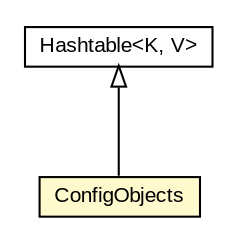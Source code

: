 #!/usr/local/bin/dot
#
# Class diagram 
# Generated by UMLGraph version 5.3 (http://www.umlgraph.org/)
#

digraph G {
	edge [fontname="arial",fontsize=10,labelfontname="arial",labelfontsize=10];
	node [fontname="arial",fontsize=10,shape=plaintext];
	nodesep=0.25;
	ranksep=0.5;
	// context.arch.util.ConfigObjects
	c104680 [label=<<table title="context.arch.util.ConfigObjects" border="0" cellborder="1" cellspacing="0" cellpadding="2" port="p" bgcolor="lemonChiffon" href="./ConfigObjects.html">
		<tr><td><table border="0" cellspacing="0" cellpadding="1">
<tr><td align="center" balign="center"> ConfigObjects </td></tr>
		</table></td></tr>
		</table>>, fontname="arial", fontcolor="black", fontsize=10.0];
	//context.arch.util.ConfigObjects extends java.util.Hashtable<java.lang.String, context.arch.util.ConfigObject>
	c104841:p -> c104680:p [dir=back,arrowtail=empty];
	// java.util.Hashtable<K, V>
	c104841 [label=<<table title="java.util.Hashtable" border="0" cellborder="1" cellspacing="0" cellpadding="2" port="p" href="http://java.sun.com/j2se/1.4.2/docs/api/java/util/Hashtable.html">
		<tr><td><table border="0" cellspacing="0" cellpadding="1">
<tr><td align="center" balign="center"> Hashtable&lt;K, V&gt; </td></tr>
		</table></td></tr>
		</table>>, fontname="arial", fontcolor="black", fontsize=10.0];
}

